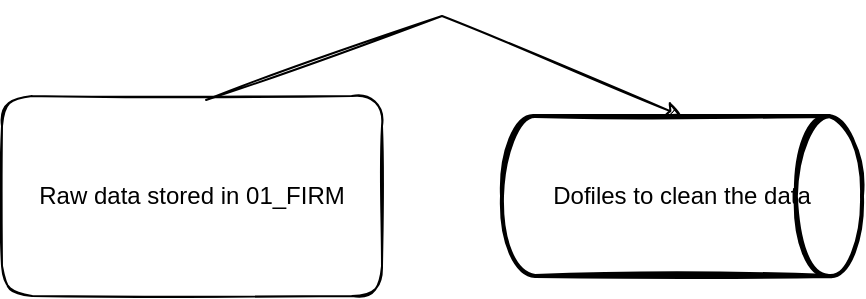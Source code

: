 <mxfile version="15.7.4" type="github">
  <diagram id="DLzQyiduDrIikC9o6ego" name="Page-1">
    <mxGraphModel dx="1422" dy="794" grid="1" gridSize="10" guides="1" tooltips="1" connect="1" arrows="1" fold="1" page="1" pageScale="1" pageWidth="1169" pageHeight="827" math="0" shadow="0">
      <root>
        <mxCell id="0" />
        <mxCell id="1" parent="0" />
        <mxCell id="Q_4Ov2yojhcQS-wfZ1ic-1" value="Raw data stored in 01_FIRM" style="rounded=1;whiteSpace=wrap;html=1;sketch=1;" vertex="1" parent="1">
          <mxGeometry x="60" y="270" width="190" height="100" as="geometry" />
        </mxCell>
        <mxCell id="Q_4Ov2yojhcQS-wfZ1ic-2" value="Dofiles to clean the data" style="strokeWidth=2;html=1;shape=mxgraph.flowchart.direct_data;whiteSpace=wrap;sketch=1;" vertex="1" parent="1">
          <mxGeometry x="310" y="280" width="180" height="80" as="geometry" />
        </mxCell>
        <mxCell id="Q_4Ov2yojhcQS-wfZ1ic-4" value="" style="endArrow=classic;html=1;rounded=0;exitX=0.537;exitY=0.02;exitDx=0;exitDy=0;exitPerimeter=0;entryX=0.5;entryY=0;entryDx=0;entryDy=0;entryPerimeter=0;sketch=1;" edge="1" parent="1" source="Q_4Ov2yojhcQS-wfZ1ic-1" target="Q_4Ov2yojhcQS-wfZ1ic-2">
          <mxGeometry width="50" height="50" relative="1" as="geometry">
            <mxPoint x="560" y="430" as="sourcePoint" />
            <mxPoint x="610" y="380" as="targetPoint" />
            <Array as="points">
              <mxPoint x="280" y="230" />
            </Array>
          </mxGeometry>
        </mxCell>
      </root>
    </mxGraphModel>
  </diagram>
</mxfile>
